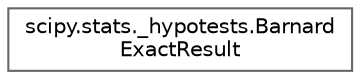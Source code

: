 digraph "Graphical Class Hierarchy"
{
 // LATEX_PDF_SIZE
  bgcolor="transparent";
  edge [fontname=Helvetica,fontsize=10,labelfontname=Helvetica,labelfontsize=10];
  node [fontname=Helvetica,fontsize=10,shape=box,height=0.2,width=0.4];
  rankdir="LR";
  Node0 [id="Node000000",label="scipy.stats._hypotests.Barnard\lExactResult",height=0.2,width=0.4,color="grey40", fillcolor="white", style="filled",URL="$d7/d38/classscipy_1_1stats_1_1__hypotests_1_1BarnardExactResult.html",tooltip=" "];
}
